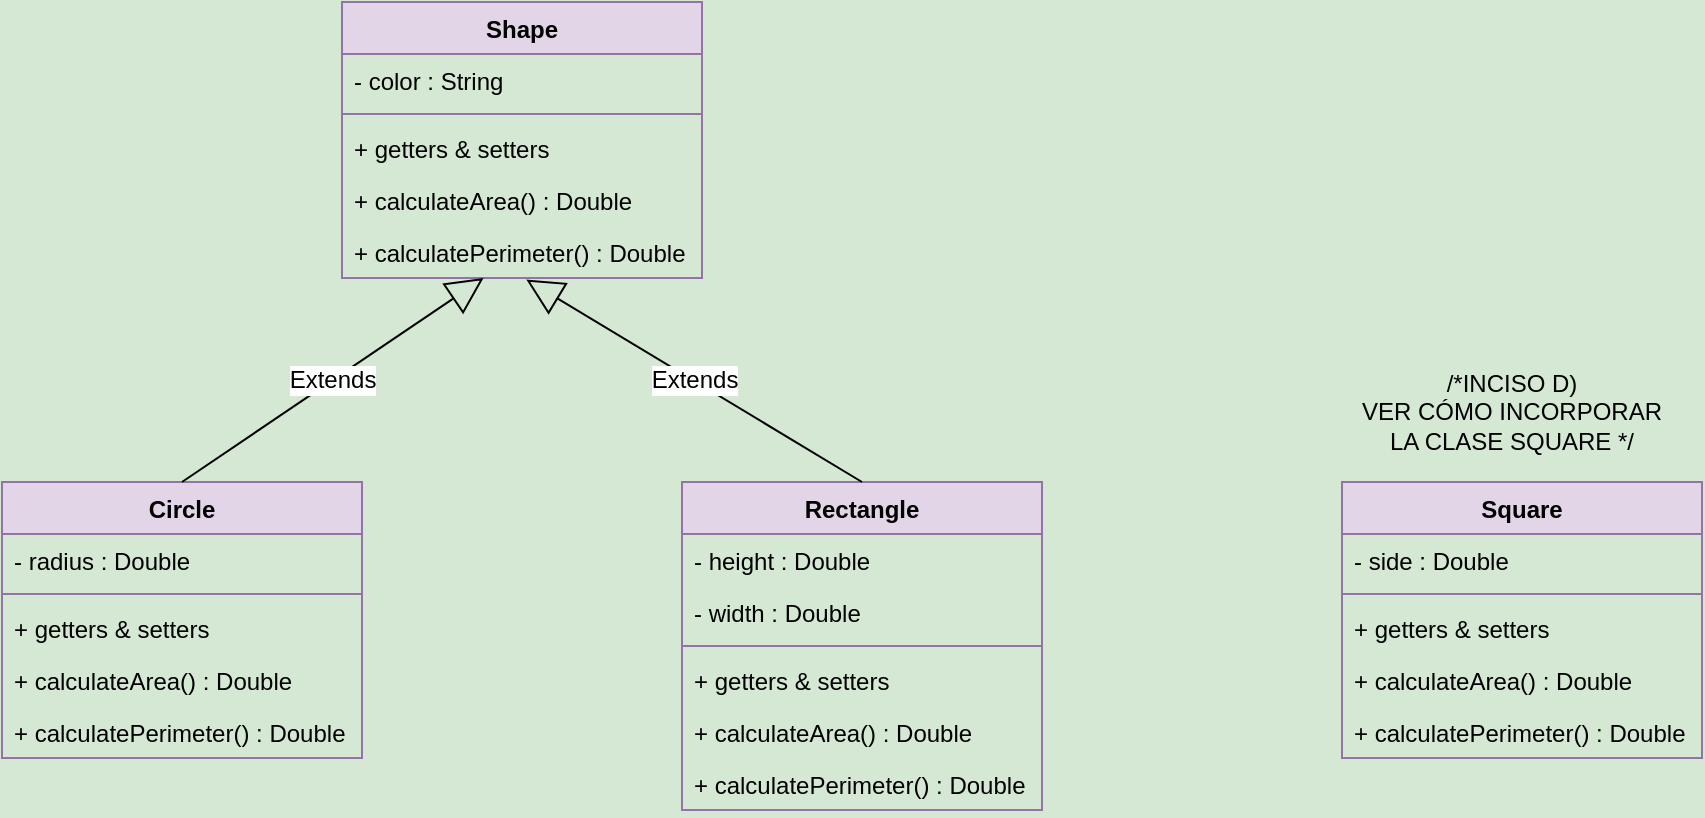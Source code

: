 <mxfile version="24.2.2" type="github">
  <diagram name="Página-1" id="k785iPpiUI6pIN3eOk9j">
    <mxGraphModel dx="2179" dy="104" grid="1" gridSize="10" guides="1" tooltips="1" connect="1" arrows="1" fold="1" page="0" pageScale="1" pageWidth="850" pageHeight="1100" background="#D5E8D4" math="0" shadow="0">
      <root>
        <mxCell id="0" />
        <mxCell id="1" parent="0" />
        <mxCell id="jaX4FAPYoMY2i2uWL0WJ-1" value="Shape" style="swimlane;fontStyle=1;align=center;verticalAlign=top;childLayout=stackLayout;horizontal=1;startSize=26;horizontalStack=0;resizeParent=1;resizeParentMax=0;resizeLast=0;collapsible=1;marginBottom=0;whiteSpace=wrap;html=1;fillStyle=auto;fillColor=#e1d5e7;strokeColor=#9673a6;" vertex="1" parent="1">
          <mxGeometry x="-450" y="400" width="180" height="138" as="geometry" />
        </mxCell>
        <mxCell id="jaX4FAPYoMY2i2uWL0WJ-2" value="- color : String" style="text;strokeColor=none;fillColor=none;align=left;verticalAlign=top;spacingLeft=4;spacingRight=4;overflow=hidden;rotatable=0;points=[[0,0.5],[1,0.5]];portConstraint=eastwest;whiteSpace=wrap;html=1;" vertex="1" parent="jaX4FAPYoMY2i2uWL0WJ-1">
          <mxGeometry y="26" width="180" height="26" as="geometry" />
        </mxCell>
        <mxCell id="jaX4FAPYoMY2i2uWL0WJ-3" value="" style="line;strokeWidth=1;fillColor=none;align=left;verticalAlign=middle;spacingTop=-1;spacingLeft=3;spacingRight=3;rotatable=0;labelPosition=right;points=[];portConstraint=eastwest;strokeColor=inherit;" vertex="1" parent="jaX4FAPYoMY2i2uWL0WJ-1">
          <mxGeometry y="52" width="180" height="8" as="geometry" />
        </mxCell>
        <mxCell id="jaX4FAPYoMY2i2uWL0WJ-8" value="+ getters &amp;amp; setters" style="text;strokeColor=none;fillColor=none;align=left;verticalAlign=top;spacingLeft=4;spacingRight=4;overflow=hidden;rotatable=0;points=[[0,0.5],[1,0.5]];portConstraint=eastwest;whiteSpace=wrap;html=1;" vertex="1" parent="jaX4FAPYoMY2i2uWL0WJ-1">
          <mxGeometry y="60" width="180" height="26" as="geometry" />
        </mxCell>
        <mxCell id="jaX4FAPYoMY2i2uWL0WJ-4" value="+ calculateArea() : Double" style="text;strokeColor=none;fillColor=none;align=left;verticalAlign=top;spacingLeft=4;spacingRight=4;overflow=hidden;rotatable=0;points=[[0,0.5],[1,0.5]];portConstraint=eastwest;whiteSpace=wrap;html=1;" vertex="1" parent="jaX4FAPYoMY2i2uWL0WJ-1">
          <mxGeometry y="86" width="180" height="26" as="geometry" />
        </mxCell>
        <mxCell id="jaX4FAPYoMY2i2uWL0WJ-7" value="+ calculatePerimeter() : Double" style="text;strokeColor=none;fillColor=none;align=left;verticalAlign=top;spacingLeft=4;spacingRight=4;overflow=hidden;rotatable=0;points=[[0,0.5],[1,0.5]];portConstraint=eastwest;whiteSpace=wrap;html=1;" vertex="1" parent="jaX4FAPYoMY2i2uWL0WJ-1">
          <mxGeometry y="112" width="180" height="26" as="geometry" />
        </mxCell>
        <mxCell id="jaX4FAPYoMY2i2uWL0WJ-9" value="Circle" style="swimlane;fontStyle=1;align=center;verticalAlign=top;childLayout=stackLayout;horizontal=1;startSize=26;horizontalStack=0;resizeParent=1;resizeParentMax=0;resizeLast=0;collapsible=1;marginBottom=0;whiteSpace=wrap;html=1;fillStyle=auto;fillColor=#e1d5e7;strokeColor=#9673a6;" vertex="1" parent="1">
          <mxGeometry x="-620" y="640" width="180" height="138" as="geometry" />
        </mxCell>
        <mxCell id="jaX4FAPYoMY2i2uWL0WJ-10" value="- radius : Double" style="text;strokeColor=none;fillColor=none;align=left;verticalAlign=top;spacingLeft=4;spacingRight=4;overflow=hidden;rotatable=0;points=[[0,0.5],[1,0.5]];portConstraint=eastwest;whiteSpace=wrap;html=1;" vertex="1" parent="jaX4FAPYoMY2i2uWL0WJ-9">
          <mxGeometry y="26" width="180" height="26" as="geometry" />
        </mxCell>
        <mxCell id="jaX4FAPYoMY2i2uWL0WJ-12" value="" style="line;strokeWidth=1;fillColor=none;align=left;verticalAlign=middle;spacingTop=-1;spacingLeft=3;spacingRight=3;rotatable=0;labelPosition=right;points=[];portConstraint=eastwest;strokeColor=inherit;" vertex="1" parent="jaX4FAPYoMY2i2uWL0WJ-9">
          <mxGeometry y="52" width="180" height="8" as="geometry" />
        </mxCell>
        <mxCell id="jaX4FAPYoMY2i2uWL0WJ-13" value="+ getters &amp;amp; setters" style="text;strokeColor=none;fillColor=none;align=left;verticalAlign=top;spacingLeft=4;spacingRight=4;overflow=hidden;rotatable=0;points=[[0,0.5],[1,0.5]];portConstraint=eastwest;whiteSpace=wrap;html=1;" vertex="1" parent="jaX4FAPYoMY2i2uWL0WJ-9">
          <mxGeometry y="60" width="180" height="26" as="geometry" />
        </mxCell>
        <mxCell id="jaX4FAPYoMY2i2uWL0WJ-14" value="+ calculateArea() : Double" style="text;strokeColor=none;fillColor=none;align=left;verticalAlign=top;spacingLeft=4;spacingRight=4;overflow=hidden;rotatable=0;points=[[0,0.5],[1,0.5]];portConstraint=eastwest;whiteSpace=wrap;html=1;" vertex="1" parent="jaX4FAPYoMY2i2uWL0WJ-9">
          <mxGeometry y="86" width="180" height="26" as="geometry" />
        </mxCell>
        <mxCell id="jaX4FAPYoMY2i2uWL0WJ-15" value="+ calculatePerimeter() : Double" style="text;strokeColor=none;fillColor=none;align=left;verticalAlign=top;spacingLeft=4;spacingRight=4;overflow=hidden;rotatable=0;points=[[0,0.5],[1,0.5]];portConstraint=eastwest;whiteSpace=wrap;html=1;" vertex="1" parent="jaX4FAPYoMY2i2uWL0WJ-9">
          <mxGeometry y="112" width="180" height="26" as="geometry" />
        </mxCell>
        <mxCell id="jaX4FAPYoMY2i2uWL0WJ-16" value="Rectangle" style="swimlane;fontStyle=1;align=center;verticalAlign=top;childLayout=stackLayout;horizontal=1;startSize=26;horizontalStack=0;resizeParent=1;resizeParentMax=0;resizeLast=0;collapsible=1;marginBottom=0;whiteSpace=wrap;html=1;fillStyle=auto;fillColor=#e1d5e7;strokeColor=#9673a6;" vertex="1" parent="1">
          <mxGeometry x="-280" y="640" width="180" height="164" as="geometry" />
        </mxCell>
        <mxCell id="jaX4FAPYoMY2i2uWL0WJ-17" value="- height : Double" style="text;strokeColor=none;fillColor=none;align=left;verticalAlign=top;spacingLeft=4;spacingRight=4;overflow=hidden;rotatable=0;points=[[0,0.5],[1,0.5]];portConstraint=eastwest;whiteSpace=wrap;html=1;" vertex="1" parent="jaX4FAPYoMY2i2uWL0WJ-16">
          <mxGeometry y="26" width="180" height="26" as="geometry" />
        </mxCell>
        <mxCell id="jaX4FAPYoMY2i2uWL0WJ-18" value="- width : Double" style="text;strokeColor=none;fillColor=none;align=left;verticalAlign=top;spacingLeft=4;spacingRight=4;overflow=hidden;rotatable=0;points=[[0,0.5],[1,0.5]];portConstraint=eastwest;whiteSpace=wrap;html=1;" vertex="1" parent="jaX4FAPYoMY2i2uWL0WJ-16">
          <mxGeometry y="52" width="180" height="26" as="geometry" />
        </mxCell>
        <mxCell id="jaX4FAPYoMY2i2uWL0WJ-19" value="" style="line;strokeWidth=1;fillColor=none;align=left;verticalAlign=middle;spacingTop=-1;spacingLeft=3;spacingRight=3;rotatable=0;labelPosition=right;points=[];portConstraint=eastwest;strokeColor=inherit;" vertex="1" parent="jaX4FAPYoMY2i2uWL0WJ-16">
          <mxGeometry y="78" width="180" height="8" as="geometry" />
        </mxCell>
        <mxCell id="jaX4FAPYoMY2i2uWL0WJ-20" value="+ getters &amp;amp; setters" style="text;strokeColor=none;fillColor=none;align=left;verticalAlign=top;spacingLeft=4;spacingRight=4;overflow=hidden;rotatable=0;points=[[0,0.5],[1,0.5]];portConstraint=eastwest;whiteSpace=wrap;html=1;" vertex="1" parent="jaX4FAPYoMY2i2uWL0WJ-16">
          <mxGeometry y="86" width="180" height="26" as="geometry" />
        </mxCell>
        <mxCell id="jaX4FAPYoMY2i2uWL0WJ-21" value="+ calculateArea() : Double" style="text;strokeColor=none;fillColor=none;align=left;verticalAlign=top;spacingLeft=4;spacingRight=4;overflow=hidden;rotatable=0;points=[[0,0.5],[1,0.5]];portConstraint=eastwest;whiteSpace=wrap;html=1;" vertex="1" parent="jaX4FAPYoMY2i2uWL0WJ-16">
          <mxGeometry y="112" width="180" height="26" as="geometry" />
        </mxCell>
        <mxCell id="jaX4FAPYoMY2i2uWL0WJ-22" value="+ calculatePerimeter() : Double" style="text;strokeColor=none;fillColor=none;align=left;verticalAlign=top;spacingLeft=4;spacingRight=4;overflow=hidden;rotatable=0;points=[[0,0.5],[1,0.5]];portConstraint=eastwest;whiteSpace=wrap;html=1;" vertex="1" parent="jaX4FAPYoMY2i2uWL0WJ-16">
          <mxGeometry y="138" width="180" height="26" as="geometry" />
        </mxCell>
        <mxCell id="jaX4FAPYoMY2i2uWL0WJ-26" value="Extends" style="endArrow=block;endSize=16;endFill=0;html=1;rounded=0;fontSize=12;curved=1;exitX=0.5;exitY=0;exitDx=0;exitDy=0;" edge="1" parent="1" source="jaX4FAPYoMY2i2uWL0WJ-9" target="jaX4FAPYoMY2i2uWL0WJ-7">
          <mxGeometry width="160" relative="1" as="geometry">
            <mxPoint x="-490" y="660" as="sourcePoint" />
            <mxPoint x="-330" y="660" as="targetPoint" />
          </mxGeometry>
        </mxCell>
        <mxCell id="jaX4FAPYoMY2i2uWL0WJ-27" value="Extends" style="endArrow=block;endSize=16;endFill=0;html=1;rounded=0;fontSize=12;curved=1;entryX=0.512;entryY=1.031;entryDx=0;entryDy=0;entryPerimeter=0;exitX=0.5;exitY=0;exitDx=0;exitDy=0;" edge="1" parent="1" source="jaX4FAPYoMY2i2uWL0WJ-16" target="jaX4FAPYoMY2i2uWL0WJ-7">
          <mxGeometry width="160" relative="1" as="geometry">
            <mxPoint x="-490" y="660" as="sourcePoint" />
            <mxPoint x="-330" y="660" as="targetPoint" />
          </mxGeometry>
        </mxCell>
        <mxCell id="jaX4FAPYoMY2i2uWL0WJ-28" value="Square" style="swimlane;fontStyle=1;align=center;verticalAlign=top;childLayout=stackLayout;horizontal=1;startSize=26;horizontalStack=0;resizeParent=1;resizeParentMax=0;resizeLast=0;collapsible=1;marginBottom=0;whiteSpace=wrap;html=1;fillStyle=auto;fillColor=#e1d5e7;strokeColor=#9673a6;" vertex="1" parent="1">
          <mxGeometry x="50" y="640" width="180" height="138" as="geometry" />
        </mxCell>
        <mxCell id="jaX4FAPYoMY2i2uWL0WJ-29" value="- side : Double" style="text;strokeColor=none;fillColor=none;align=left;verticalAlign=top;spacingLeft=4;spacingRight=4;overflow=hidden;rotatable=0;points=[[0,0.5],[1,0.5]];portConstraint=eastwest;whiteSpace=wrap;html=1;" vertex="1" parent="jaX4FAPYoMY2i2uWL0WJ-28">
          <mxGeometry y="26" width="180" height="26" as="geometry" />
        </mxCell>
        <mxCell id="jaX4FAPYoMY2i2uWL0WJ-31" value="" style="line;strokeWidth=1;fillColor=none;align=left;verticalAlign=middle;spacingTop=-1;spacingLeft=3;spacingRight=3;rotatable=0;labelPosition=right;points=[];portConstraint=eastwest;strokeColor=inherit;" vertex="1" parent="jaX4FAPYoMY2i2uWL0WJ-28">
          <mxGeometry y="52" width="180" height="8" as="geometry" />
        </mxCell>
        <mxCell id="jaX4FAPYoMY2i2uWL0WJ-32" value="+ getters &amp;amp; setters" style="text;strokeColor=none;fillColor=none;align=left;verticalAlign=top;spacingLeft=4;spacingRight=4;overflow=hidden;rotatable=0;points=[[0,0.5],[1,0.5]];portConstraint=eastwest;whiteSpace=wrap;html=1;" vertex="1" parent="jaX4FAPYoMY2i2uWL0WJ-28">
          <mxGeometry y="60" width="180" height="26" as="geometry" />
        </mxCell>
        <mxCell id="jaX4FAPYoMY2i2uWL0WJ-33" value="+ calculateArea() : Double" style="text;strokeColor=none;fillColor=none;align=left;verticalAlign=top;spacingLeft=4;spacingRight=4;overflow=hidden;rotatable=0;points=[[0,0.5],[1,0.5]];portConstraint=eastwest;whiteSpace=wrap;html=1;" vertex="1" parent="jaX4FAPYoMY2i2uWL0WJ-28">
          <mxGeometry y="86" width="180" height="26" as="geometry" />
        </mxCell>
        <mxCell id="jaX4FAPYoMY2i2uWL0WJ-34" value="+ calculatePerimeter() : Double" style="text;strokeColor=none;fillColor=none;align=left;verticalAlign=top;spacingLeft=4;spacingRight=4;overflow=hidden;rotatable=0;points=[[0,0.5],[1,0.5]];portConstraint=eastwest;whiteSpace=wrap;html=1;" vertex="1" parent="jaX4FAPYoMY2i2uWL0WJ-28">
          <mxGeometry y="112" width="180" height="26" as="geometry" />
        </mxCell>
        <mxCell id="jaX4FAPYoMY2i2uWL0WJ-35" value="/*INCISO D)&lt;div&gt;VER CÓMO INCORPORAR LA CLASE SQUARE */&lt;/div&gt;" style="text;strokeColor=none;align=center;fillColor=none;html=1;verticalAlign=middle;whiteSpace=wrap;rounded=0;" vertex="1" parent="1">
          <mxGeometry x="50" y="580" width="170" height="50" as="geometry" />
        </mxCell>
      </root>
    </mxGraphModel>
  </diagram>
</mxfile>
